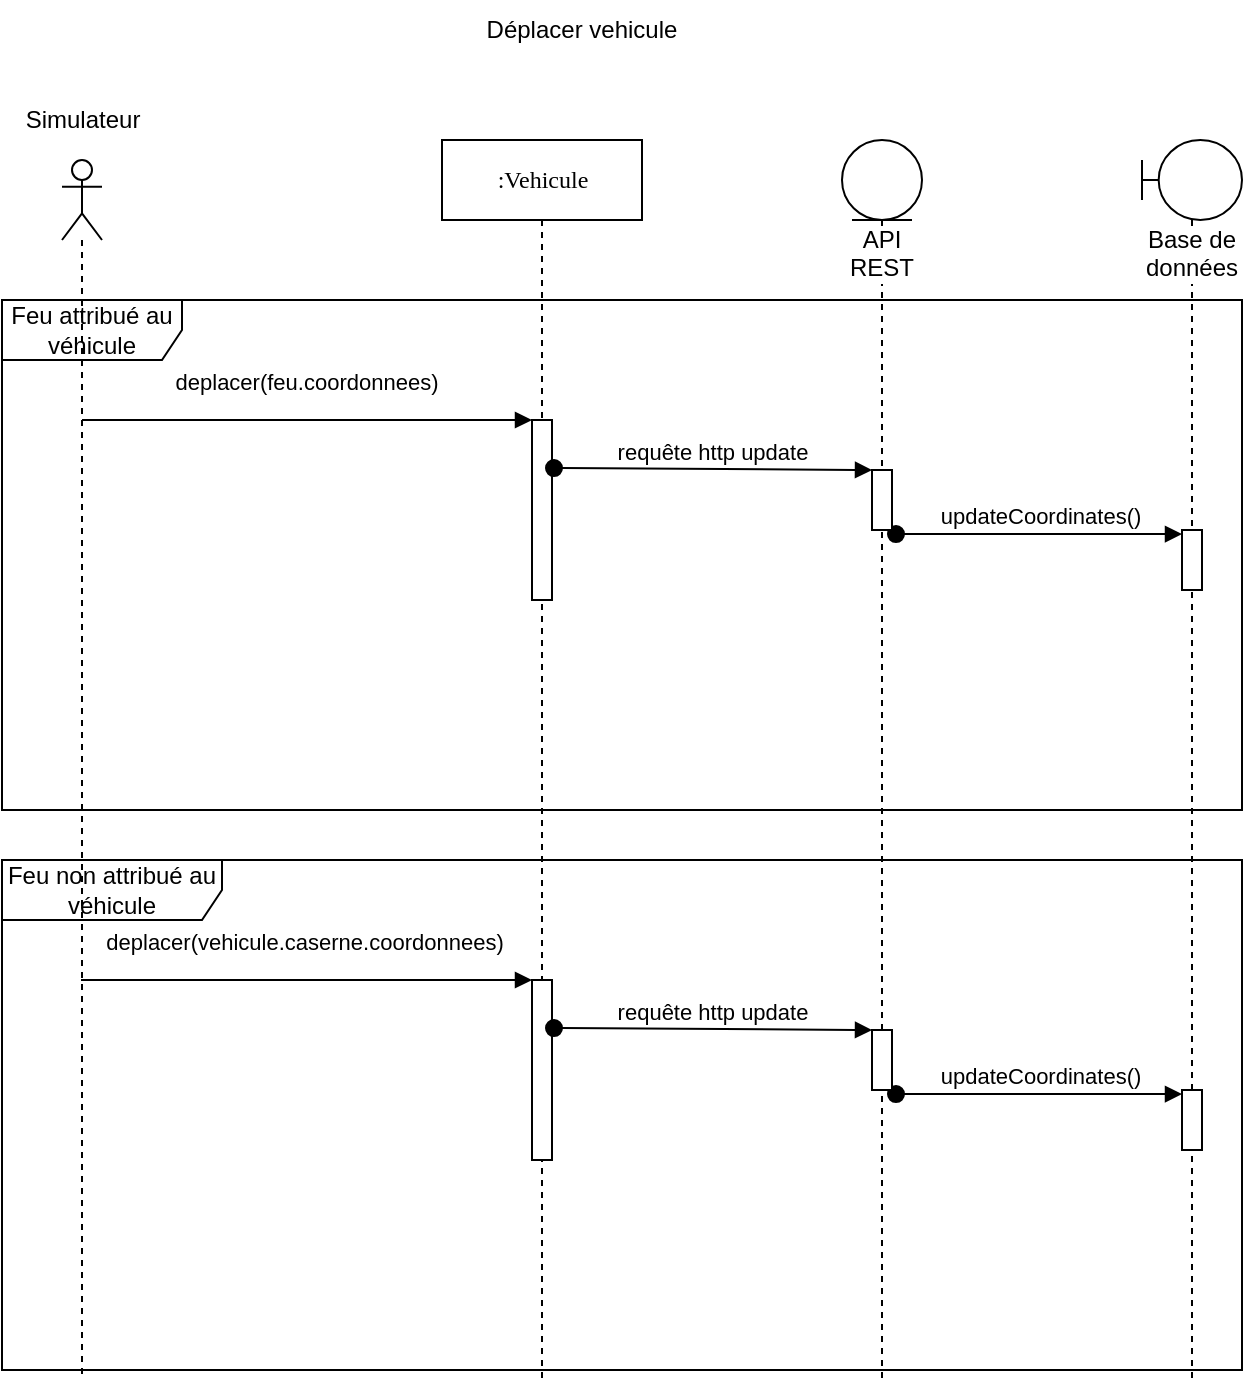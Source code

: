 <mxfile version="12.4.3" type="device" pages="1"><diagram name="Page-1" id="13e1069c-82ec-6db2-03f1-153e76fe0fe0"><mxGraphModel dx="868" dy="457" grid="1" gridSize="10" guides="1" tooltips="1" connect="1" arrows="1" fold="1" page="1" pageScale="1" pageWidth="1100" pageHeight="850" background="#ffffff" math="0" shadow="0"><root><mxCell id="0"/><mxCell id="1" parent="0"/><mxCell id="lzG93RZWgKzmJdwZDyaG-5" value="Feu non attribué au véhicule" style="shape=umlFrame;whiteSpace=wrap;html=1;width=110;height=30;shadow=0;" vertex="1" parent="1"><mxGeometry x="110" y="430" width="620" height="255" as="geometry"/></mxCell><mxCell id="lzG93RZWgKzmJdwZDyaG-4" value="Feu attribué au véhicule" style="shape=umlFrame;whiteSpace=wrap;html=1;width=90;height=30;shadow=0;" vertex="1" parent="1"><mxGeometry x="110" y="150" width="620" height="255" as="geometry"/></mxCell><mxCell id="7baba1c4bc27f4b0-8" value=":Vehicule" style="html=1;points=[];perimeter=orthogonalPerimeter;shape=umlLifeline;participant=label;shadow=0;fontFamily=Verdana;fontSize=12;fontColor=#000000;align=center;strokeColor=#000000;strokeWidth=1;fillColor=#ffffff;recursiveResize=0;container=1;collapsible=0;" parent="1" vertex="1"><mxGeometry x="330" y="70" width="100" height="620" as="geometry"/></mxCell><mxCell id="k4Jhj-kdVfevdxZBElXo-18" value="" style="html=1;points=[];perimeter=orthogonalPerimeter;" parent="7baba1c4bc27f4b0-8" vertex="1"><mxGeometry x="45" y="140" width="10" height="90" as="geometry"/></mxCell><mxCell id="k4Jhj-kdVfevdxZBElXo-4" value="Déplacer vehicule" style="text;html=1;strokeColor=none;fillColor=none;align=center;verticalAlign=middle;whiteSpace=wrap;rounded=0;" parent="1" vertex="1"><mxGeometry x="340" width="120" height="30" as="geometry"/></mxCell><mxCell id="k4Jhj-kdVfevdxZBElXo-10" value="" style="shape=umlLifeline;participant=umlActor;perimeter=lifelinePerimeter;whiteSpace=wrap;html=1;container=1;collapsible=0;recursiveResize=0;verticalAlign=top;spacingTop=36;labelBackgroundColor=#ffffff;outlineConnect=0;" parent="1" vertex="1"><mxGeometry x="140" y="80" width="20" height="610" as="geometry"/></mxCell><mxCell id="k4Jhj-kdVfevdxZBElXo-11" value="Base de données" style="shape=umlLifeline;participant=umlBoundary;perimeter=lifelinePerimeter;whiteSpace=wrap;html=1;container=1;collapsible=0;recursiveResize=0;verticalAlign=top;spacingTop=36;labelBackgroundColor=#ffffff;outlineConnect=0;" parent="1" vertex="1"><mxGeometry x="680" y="70" width="50" height="620" as="geometry"/></mxCell><mxCell id="k4Jhj-kdVfevdxZBElXo-13" value="" style="html=1;points=[];perimeter=orthogonalPerimeter;" parent="k4Jhj-kdVfevdxZBElXo-11" vertex="1"><mxGeometry x="20" y="195" width="10" height="30" as="geometry"/></mxCell><mxCell id="k4Jhj-kdVfevdxZBElXo-14" value="updateCoordinates()" style="html=1;verticalAlign=bottom;startArrow=oval;endArrow=block;startSize=8;exitX=1.2;exitY=1.067;exitDx=0;exitDy=0;exitPerimeter=0;" parent="1" source="k4Jhj-kdVfevdxZBElXo-23" target="k4Jhj-kdVfevdxZBElXo-13" edge="1"><mxGeometry relative="1" as="geometry"><mxPoint x="600" y="191" as="sourcePoint"/><Array as="points"/></mxGeometry></mxCell><mxCell id="k4Jhj-kdVfevdxZBElXo-19" value="deplacer(feu.coordonnees)" style="html=1;verticalAlign=bottom;endArrow=block;entryX=0;entryY=0;" parent="1" source="k4Jhj-kdVfevdxZBElXo-10" target="k4Jhj-kdVfevdxZBElXo-18" edge="1"><mxGeometry x="-0.02" y="10" relative="1" as="geometry"><mxPoint x="305" y="210" as="sourcePoint"/><mxPoint x="1" as="offset"/></mxGeometry></mxCell><mxCell id="k4Jhj-kdVfevdxZBElXo-21" value="API REST" style="shape=umlLifeline;participant=umlEntity;perimeter=lifelinePerimeter;whiteSpace=wrap;html=1;container=1;collapsible=0;recursiveResize=0;verticalAlign=top;spacingTop=36;labelBackgroundColor=#ffffff;outlineConnect=0;size=40;" parent="1" vertex="1"><mxGeometry x="530" y="70" width="40" height="620" as="geometry"/></mxCell><mxCell id="k4Jhj-kdVfevdxZBElXo-23" value="" style="html=1;points=[];perimeter=orthogonalPerimeter;" parent="k4Jhj-kdVfevdxZBElXo-21" vertex="1"><mxGeometry x="15" y="165" width="10" height="30" as="geometry"/></mxCell><mxCell id="lzG93RZWgKzmJdwZDyaG-1" value="Simulateur" style="text;html=1;align=center;verticalAlign=middle;resizable=0;points=[];;autosize=1;" vertex="1" parent="1"><mxGeometry x="110" y="50" width="80" height="20" as="geometry"/></mxCell><mxCell id="k4Jhj-kdVfevdxZBElXo-22" value="requête http update" style="html=1;verticalAlign=bottom;startArrow=oval;startFill=1;endArrow=block;startSize=8;exitX=1.1;exitY=0.267;exitDx=0;exitDy=0;exitPerimeter=0;" parent="1" target="k4Jhj-kdVfevdxZBElXo-23" edge="1" source="k4Jhj-kdVfevdxZBElXo-18"><mxGeometry width="60" relative="1" as="geometry"><mxPoint x="390" y="183" as="sourcePoint"/><mxPoint x="450" y="180" as="targetPoint"/></mxGeometry></mxCell><mxCell id="lzG93RZWgKzmJdwZDyaG-6" value="" style="html=1;points=[];perimeter=orthogonalPerimeter;" vertex="1" parent="1"><mxGeometry x="375" y="490" width="10" height="90" as="geometry"/></mxCell><mxCell id="lzG93RZWgKzmJdwZDyaG-7" value="" style="html=1;points=[];perimeter=orthogonalPerimeter;" vertex="1" parent="1"><mxGeometry x="700" y="545" width="10" height="30" as="geometry"/></mxCell><mxCell id="lzG93RZWgKzmJdwZDyaG-8" value="updateCoordinates()" style="html=1;verticalAlign=bottom;startArrow=oval;endArrow=block;startSize=8;exitX=1.2;exitY=1.067;exitDx=0;exitDy=0;exitPerimeter=0;" edge="1" parent="1" source="lzG93RZWgKzmJdwZDyaG-10" target="lzG93RZWgKzmJdwZDyaG-7"><mxGeometry relative="1" as="geometry"><mxPoint x="600" y="471" as="sourcePoint"/><Array as="points"/></mxGeometry></mxCell><mxCell id="lzG93RZWgKzmJdwZDyaG-9" value="deplacer(vehicule.caserne.coordonnees)" style="html=1;verticalAlign=bottom;endArrow=block;entryX=0;entryY=0;" edge="1" parent="1" target="lzG93RZWgKzmJdwZDyaG-6"><mxGeometry x="-0.02" y="10" relative="1" as="geometry"><mxPoint x="149.5" y="490.0" as="sourcePoint"/><mxPoint x="1" as="offset"/></mxGeometry></mxCell><mxCell id="lzG93RZWgKzmJdwZDyaG-10" value="" style="html=1;points=[];perimeter=orthogonalPerimeter;" vertex="1" parent="1"><mxGeometry x="545" y="515" width="10" height="30" as="geometry"/></mxCell><mxCell id="lzG93RZWgKzmJdwZDyaG-11" value="requête http update" style="html=1;verticalAlign=bottom;startArrow=oval;startFill=1;endArrow=block;startSize=8;exitX=1.1;exitY=0.267;exitDx=0;exitDy=0;exitPerimeter=0;" edge="1" parent="1" source="lzG93RZWgKzmJdwZDyaG-6" target="lzG93RZWgKzmJdwZDyaG-10"><mxGeometry width="60" relative="1" as="geometry"><mxPoint x="390" y="463" as="sourcePoint"/><mxPoint x="450" y="460" as="targetPoint"/></mxGeometry></mxCell></root></mxGraphModel></diagram></mxfile>